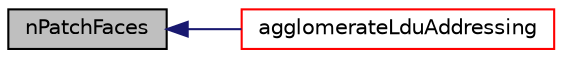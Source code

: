 digraph "nPatchFaces"
{
  bgcolor="transparent";
  edge [fontname="Helvetica",fontsize="10",labelfontname="Helvetica",labelfontsize="10"];
  node [fontname="Helvetica",fontsize="10",shape=record];
  rankdir="LR";
  Node1 [label="nPatchFaces",height=0.2,width=0.4,color="black", fillcolor="grey75", style="filled" fontcolor="black"];
  Node1 -> Node2 [dir="back",color="midnightblue",fontsize="10",style="solid",fontname="Helvetica"];
  Node2 [label="agglomerateLduAddressing",height=0.2,width=0.4,color="red",URL="$classFoam_1_1GAMGAgglomeration.html#a1f8676d38e3715d5330beb58b7883c90",tooltip="Assemble coarse mesh addressing. "];
}
